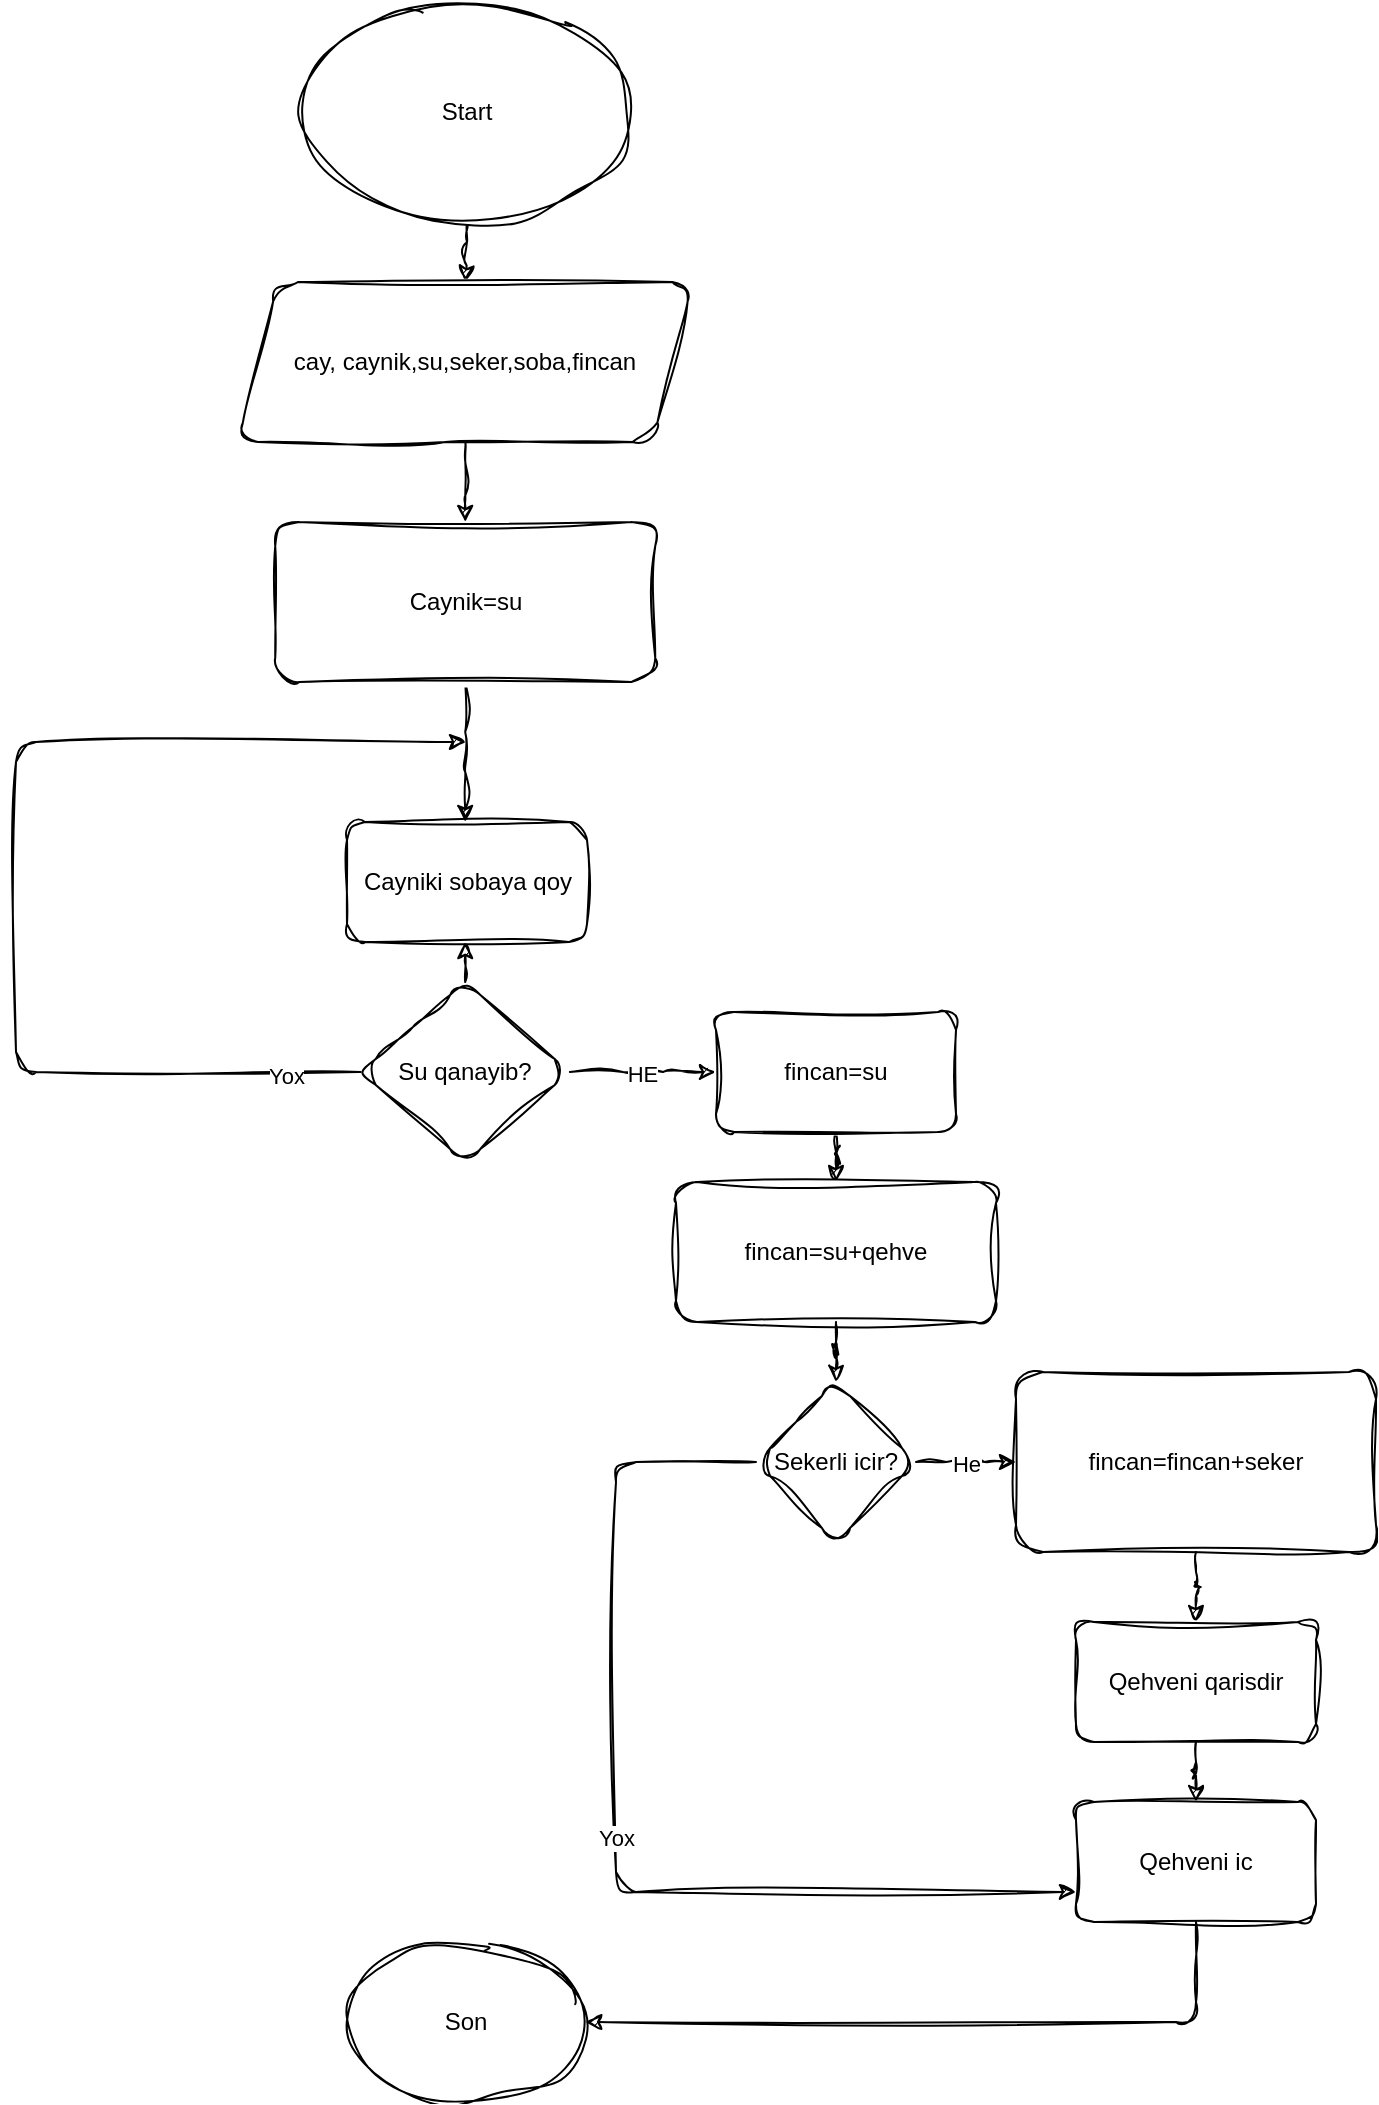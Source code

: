 <mxfile version="20.8.23" type="device"><diagram name="Page-1" id="SEtbN3a36AiWFRBqeXBz"><mxGraphModel dx="1434" dy="796" grid="1" gridSize="10" guides="1" tooltips="1" connect="1" arrows="1" fold="1" page="1" pageScale="1" pageWidth="850" pageHeight="1100" math="0" shadow="0"><root><mxCell id="0"/><mxCell id="1" parent="0"/><mxCell id="qTpGf3t_RXcAYeQqsi8U-33" value="" style="edgeStyle=orthogonalEdgeStyle;rounded=1;sketch=1;hachureGap=4;jiggle=2;curveFitting=1;orthogonalLoop=1;jettySize=auto;html=1;fontFamily=Architects Daughter;fontSource=https%3A%2F%2Ffonts.googleapis.com%2Fcss%3Ffamily%3DArchitects%2BDaughter;fontSize=16;" edge="1" parent="1" source="qTpGf3t_RXcAYeQqsi8U-1" target="qTpGf3t_RXcAYeQqsi8U-2"><mxGeometry relative="1" as="geometry"/></mxCell><mxCell id="qTpGf3t_RXcAYeQqsi8U-1" value="Start" style="ellipse;whiteSpace=wrap;html=1;sketch=1;curveFitting=1;jiggle=2;rounded=1;" vertex="1" parent="1"><mxGeometry x="343" y="10" width="165" height="110" as="geometry"/></mxCell><mxCell id="qTpGf3t_RXcAYeQqsi8U-34" style="edgeStyle=orthogonalEdgeStyle;rounded=1;sketch=1;hachureGap=4;jiggle=2;curveFitting=1;orthogonalLoop=1;jettySize=auto;html=1;entryX=0.5;entryY=0;entryDx=0;entryDy=0;fontFamily=Architects Daughter;fontSource=https%3A%2F%2Ffonts.googleapis.com%2Fcss%3Ffamily%3DArchitects%2BDaughter;fontSize=16;" edge="1" parent="1" source="qTpGf3t_RXcAYeQqsi8U-2" target="qTpGf3t_RXcAYeQqsi8U-4"><mxGeometry relative="1" as="geometry"/></mxCell><mxCell id="qTpGf3t_RXcAYeQqsi8U-2" value="cay, caynik,su,seker,soba,fincan&lt;br&gt;" style="shape=parallelogram;perimeter=parallelogramPerimeter;whiteSpace=wrap;html=1;fixedSize=1;sketch=1;curveFitting=1;jiggle=2;rounded=1;" vertex="1" parent="1"><mxGeometry x="311" y="150" width="227.25" height="80" as="geometry"/></mxCell><mxCell id="qTpGf3t_RXcAYeQqsi8U-6" value="" style="edgeStyle=orthogonalEdgeStyle;rounded=1;orthogonalLoop=1;jettySize=auto;html=1;sketch=1;curveFitting=1;jiggle=2;" edge="1" parent="1" source="qTpGf3t_RXcAYeQqsi8U-4"><mxGeometry relative="1" as="geometry"><mxPoint x="424.62" y="420" as="targetPoint"/></mxGeometry></mxCell><mxCell id="qTpGf3t_RXcAYeQqsi8U-4" value="Caynik=su" style="rounded=1;whiteSpace=wrap;html=1;sketch=1;curveFitting=1;jiggle=2;" vertex="1" parent="1"><mxGeometry x="329.62" y="270" width="190" height="80" as="geometry"/></mxCell><mxCell id="qTpGf3t_RXcAYeQqsi8U-7" value="Cayniki sobaya qoy" style="rounded=1;whiteSpace=wrap;html=1;sketch=1;curveFitting=1;jiggle=2;" vertex="1" parent="1"><mxGeometry x="365.5" y="420" width="120" height="60" as="geometry"/></mxCell><mxCell id="qTpGf3t_RXcAYeQqsi8U-9" style="edgeStyle=orthogonalEdgeStyle;rounded=1;orthogonalLoop=1;jettySize=auto;html=1;sketch=1;curveFitting=1;jiggle=2;" edge="1" parent="1" source="qTpGf3t_RXcAYeQqsi8U-8" target="qTpGf3t_RXcAYeQqsi8U-7"><mxGeometry relative="1" as="geometry"/></mxCell><mxCell id="qTpGf3t_RXcAYeQqsi8U-10" value="HE" style="edgeStyle=orthogonalEdgeStyle;rounded=1;orthogonalLoop=1;jettySize=auto;html=1;sketch=1;curveFitting=1;jiggle=2;" edge="1" parent="1" source="qTpGf3t_RXcAYeQqsi8U-8"><mxGeometry relative="1" as="geometry"><mxPoint x="550" y="545" as="targetPoint"/></mxGeometry></mxCell><mxCell id="qTpGf3t_RXcAYeQqsi8U-31" style="edgeStyle=orthogonalEdgeStyle;rounded=1;orthogonalLoop=1;jettySize=auto;html=1;sketch=1;curveFitting=1;jiggle=2;" edge="1" parent="1" source="qTpGf3t_RXcAYeQqsi8U-8"><mxGeometry relative="1" as="geometry"><mxPoint x="425" y="380" as="targetPoint"/><Array as="points"><mxPoint x="200" y="545"/></Array></mxGeometry></mxCell><mxCell id="qTpGf3t_RXcAYeQqsi8U-32" value="Yox" style="edgeLabel;html=1;align=center;verticalAlign=middle;resizable=0;points=[];sketch=1;curveFitting=1;jiggle=2;rounded=1;" vertex="1" connectable="0" parent="qTpGf3t_RXcAYeQqsi8U-31"><mxGeometry x="-0.867" y="2" relative="1" as="geometry"><mxPoint as="offset"/></mxGeometry></mxCell><mxCell id="qTpGf3t_RXcAYeQqsi8U-8" value="Su qanayib?" style="rhombus;whiteSpace=wrap;html=1;rounded=1;sketch=1;curveFitting=1;jiggle=2;" vertex="1" parent="1"><mxGeometry x="372.31" y="500" width="104.62" height="90" as="geometry"/></mxCell><mxCell id="qTpGf3t_RXcAYeQqsi8U-36" style="edgeStyle=orthogonalEdgeStyle;rounded=1;sketch=1;hachureGap=4;jiggle=2;curveFitting=1;orthogonalLoop=1;jettySize=auto;html=1;entryX=0.5;entryY=0;entryDx=0;entryDy=0;fontFamily=Architects Daughter;fontSource=https%3A%2F%2Ffonts.googleapis.com%2Fcss%3Ffamily%3DArchitects%2BDaughter;fontSize=16;" edge="1" parent="1" source="qTpGf3t_RXcAYeQqsi8U-11" target="qTpGf3t_RXcAYeQqsi8U-16"><mxGeometry relative="1" as="geometry"/></mxCell><mxCell id="qTpGf3t_RXcAYeQqsi8U-11" value="fincan=su" style="rounded=1;whiteSpace=wrap;html=1;sketch=1;curveFitting=1;jiggle=2;" vertex="1" parent="1"><mxGeometry x="550" y="515" width="120" height="60" as="geometry"/></mxCell><mxCell id="qTpGf3t_RXcAYeQqsi8U-35" value="" style="edgeStyle=orthogonalEdgeStyle;rounded=1;sketch=1;hachureGap=4;jiggle=2;curveFitting=1;orthogonalLoop=1;jettySize=auto;html=1;fontFamily=Architects Daughter;fontSource=https%3A%2F%2Ffonts.googleapis.com%2Fcss%3Ffamily%3DArchitects%2BDaughter;fontSize=16;" edge="1" parent="1" source="qTpGf3t_RXcAYeQqsi8U-16" target="qTpGf3t_RXcAYeQqsi8U-17"><mxGeometry relative="1" as="geometry"/></mxCell><mxCell id="qTpGf3t_RXcAYeQqsi8U-16" value="fincan=su+qehve" style="rounded=1;whiteSpace=wrap;html=1;sketch=1;curveFitting=1;jiggle=2;" vertex="1" parent="1"><mxGeometry x="530" y="600" width="160" height="70" as="geometry"/></mxCell><mxCell id="qTpGf3t_RXcAYeQqsi8U-19" value="He" style="edgeStyle=orthogonalEdgeStyle;rounded=1;orthogonalLoop=1;jettySize=auto;html=1;sketch=1;curveFitting=1;jiggle=2;" edge="1" parent="1" source="qTpGf3t_RXcAYeQqsi8U-17"><mxGeometry relative="1" as="geometry"><mxPoint x="700" y="740" as="targetPoint"/></mxGeometry></mxCell><mxCell id="qTpGf3t_RXcAYeQqsi8U-21" value="Yox" style="edgeStyle=orthogonalEdgeStyle;rounded=1;orthogonalLoop=1;jettySize=auto;html=1;entryX=0;entryY=0.75;entryDx=0;entryDy=0;sketch=1;curveFitting=1;jiggle=2;" edge="1" parent="1" source="qTpGf3t_RXcAYeQqsi8U-17" target="qTpGf3t_RXcAYeQqsi8U-25"><mxGeometry relative="1" as="geometry"><mxPoint x="500" y="740" as="targetPoint"/><Array as="points"><mxPoint x="500" y="740"/><mxPoint x="500" y="955"/></Array></mxGeometry></mxCell><mxCell id="qTpGf3t_RXcAYeQqsi8U-17" value="Sekerli icir?" style="rhombus;whiteSpace=wrap;html=1;sketch=1;curveFitting=1;jiggle=2;rounded=1;" vertex="1" parent="1"><mxGeometry x="570" y="700" width="80" height="80" as="geometry"/></mxCell><mxCell id="qTpGf3t_RXcAYeQqsi8U-22" style="edgeStyle=orthogonalEdgeStyle;rounded=1;orthogonalLoop=1;jettySize=auto;html=1;entryX=0.5;entryY=0;entryDx=0;entryDy=0;sketch=1;curveFitting=1;jiggle=2;" edge="1" parent="1" source="qTpGf3t_RXcAYeQqsi8U-20" target="qTpGf3t_RXcAYeQqsi8U-23"><mxGeometry relative="1" as="geometry"><mxPoint x="750" y="800" as="targetPoint"/><Array as="points"/></mxGeometry></mxCell><mxCell id="qTpGf3t_RXcAYeQqsi8U-20" value="fincan=fincan+seker" style="rounded=1;whiteSpace=wrap;html=1;sketch=1;curveFitting=1;jiggle=2;" vertex="1" parent="1"><mxGeometry x="700" y="695" width="180" height="90" as="geometry"/></mxCell><mxCell id="qTpGf3t_RXcAYeQqsi8U-24" style="edgeStyle=orthogonalEdgeStyle;rounded=1;orthogonalLoop=1;jettySize=auto;html=1;entryX=0.5;entryY=0;entryDx=0;entryDy=0;sketch=1;curveFitting=1;jiggle=2;" edge="1" parent="1" source="qTpGf3t_RXcAYeQqsi8U-23" target="qTpGf3t_RXcAYeQqsi8U-25"><mxGeometry relative="1" as="geometry"><mxPoint x="760" y="910" as="targetPoint"/><Array as="points"/></mxGeometry></mxCell><mxCell id="qTpGf3t_RXcAYeQqsi8U-23" value="Qehveni qarisdir" style="rounded=1;whiteSpace=wrap;html=1;sketch=1;curveFitting=1;jiggle=2;" vertex="1" parent="1"><mxGeometry x="730" y="820" width="120" height="60" as="geometry"/></mxCell><mxCell id="qTpGf3t_RXcAYeQqsi8U-26" style="edgeStyle=orthogonalEdgeStyle;rounded=1;orthogonalLoop=1;jettySize=auto;html=1;exitX=0.5;exitY=1;exitDx=0;exitDy=0;sketch=1;curveFitting=1;jiggle=2;" edge="1" parent="1" source="qTpGf3t_RXcAYeQqsi8U-25" target="qTpGf3t_RXcAYeQqsi8U-27"><mxGeometry relative="1" as="geometry"><mxPoint x="580" y="1020" as="targetPoint"/><Array as="points"><mxPoint x="790" y="1020"/></Array></mxGeometry></mxCell><mxCell id="qTpGf3t_RXcAYeQqsi8U-25" value="Qehveni ic" style="rounded=1;whiteSpace=wrap;html=1;sketch=1;curveFitting=1;jiggle=2;" vertex="1" parent="1"><mxGeometry x="730" y="910" width="120" height="60" as="geometry"/></mxCell><mxCell id="qTpGf3t_RXcAYeQqsi8U-27" value="Son" style="ellipse;whiteSpace=wrap;html=1;sketch=1;curveFitting=1;jiggle=2;rounded=1;" vertex="1" parent="1"><mxGeometry x="364.62" y="980" width="120" height="80" as="geometry"/></mxCell></root></mxGraphModel></diagram></mxfile>